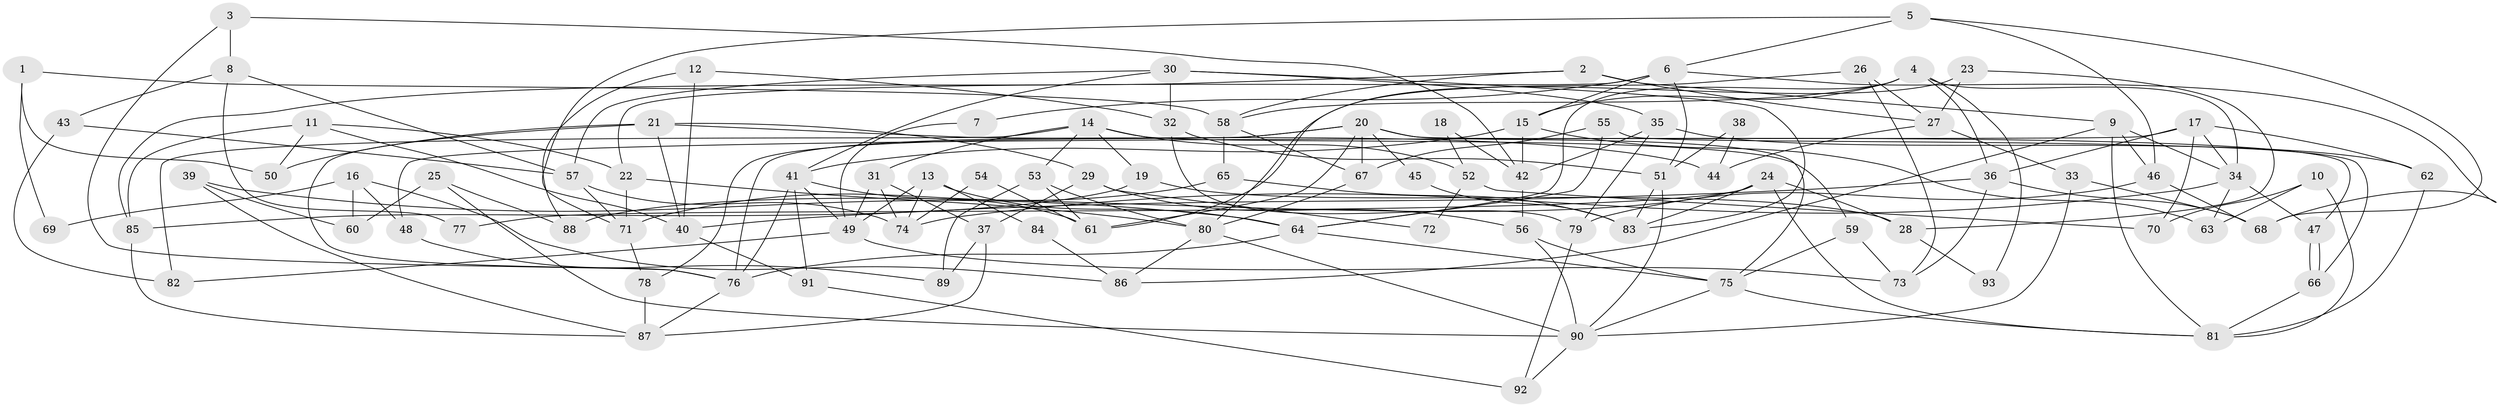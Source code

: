 // Generated by graph-tools (version 1.1) at 2025/50/03/09/25 04:50:58]
// undirected, 93 vertices, 186 edges
graph export_dot {
graph [start="1"]
  node [color=gray90,style=filled];
  1;
  2;
  3;
  4;
  5;
  6;
  7;
  8;
  9;
  10;
  11;
  12;
  13;
  14;
  15;
  16;
  17;
  18;
  19;
  20;
  21;
  22;
  23;
  24;
  25;
  26;
  27;
  28;
  29;
  30;
  31;
  32;
  33;
  34;
  35;
  36;
  37;
  38;
  39;
  40;
  41;
  42;
  43;
  44;
  45;
  46;
  47;
  48;
  49;
  50;
  51;
  52;
  53;
  54;
  55;
  56;
  57;
  58;
  59;
  60;
  61;
  62;
  63;
  64;
  65;
  66;
  67;
  68;
  69;
  70;
  71;
  72;
  73;
  74;
  75;
  76;
  77;
  78;
  79;
  80;
  81;
  82;
  83;
  84;
  85;
  86;
  87;
  88;
  89;
  90;
  91;
  92;
  93;
  1 -- 58;
  1 -- 50;
  1 -- 69;
  2 -- 58;
  2 -- 27;
  2 -- 9;
  2 -- 85;
  3 -- 8;
  3 -- 42;
  3 -- 76;
  4 -- 15;
  4 -- 34;
  4 -- 36;
  4 -- 58;
  4 -- 64;
  4 -- 93;
  5 -- 71;
  5 -- 46;
  5 -- 6;
  5 -- 68;
  6 -- 68;
  6 -- 7;
  6 -- 15;
  6 -- 22;
  6 -- 51;
  7 -- 49;
  8 -- 43;
  8 -- 57;
  8 -- 77;
  9 -- 34;
  9 -- 46;
  9 -- 81;
  9 -- 86;
  10 -- 81;
  10 -- 63;
  10 -- 70;
  11 -- 85;
  11 -- 22;
  11 -- 40;
  11 -- 50;
  12 -- 32;
  12 -- 40;
  12 -- 88;
  13 -- 74;
  13 -- 64;
  13 -- 49;
  13 -- 84;
  14 -- 31;
  14 -- 53;
  14 -- 19;
  14 -- 52;
  14 -- 59;
  14 -- 82;
  15 -- 42;
  15 -- 41;
  15 -- 63;
  16 -- 86;
  16 -- 60;
  16 -- 48;
  16 -- 69;
  17 -- 62;
  17 -- 36;
  17 -- 34;
  17 -- 48;
  17 -- 70;
  18 -- 52;
  18 -- 42;
  19 -- 85;
  19 -- 28;
  20 -- 76;
  20 -- 67;
  20 -- 45;
  20 -- 47;
  20 -- 61;
  20 -- 75;
  20 -- 78;
  21 -- 40;
  21 -- 76;
  21 -- 29;
  21 -- 44;
  21 -- 50;
  22 -- 80;
  22 -- 71;
  23 -- 28;
  23 -- 61;
  23 -- 27;
  24 -- 83;
  24 -- 81;
  24 -- 28;
  24 -- 77;
  24 -- 88;
  25 -- 88;
  25 -- 90;
  25 -- 60;
  26 -- 73;
  26 -- 80;
  26 -- 27;
  27 -- 33;
  27 -- 44;
  28 -- 93;
  29 -- 56;
  29 -- 37;
  29 -- 72;
  30 -- 41;
  30 -- 32;
  30 -- 35;
  30 -- 57;
  30 -- 83;
  31 -- 49;
  31 -- 74;
  31 -- 37;
  32 -- 79;
  32 -- 51;
  33 -- 68;
  33 -- 90;
  34 -- 47;
  34 -- 63;
  34 -- 74;
  35 -- 79;
  35 -- 42;
  35 -- 62;
  36 -- 73;
  36 -- 40;
  36 -- 68;
  37 -- 87;
  37 -- 89;
  38 -- 51;
  38 -- 44;
  39 -- 87;
  39 -- 64;
  39 -- 60;
  40 -- 91;
  41 -- 76;
  41 -- 49;
  41 -- 61;
  41 -- 91;
  42 -- 56;
  43 -- 57;
  43 -- 82;
  45 -- 83;
  46 -- 68;
  46 -- 79;
  47 -- 66;
  47 -- 66;
  48 -- 89;
  49 -- 73;
  49 -- 82;
  51 -- 90;
  51 -- 83;
  52 -- 70;
  52 -- 72;
  53 -- 61;
  53 -- 89;
  53 -- 80;
  54 -- 61;
  54 -- 74;
  55 -- 67;
  55 -- 66;
  55 -- 64;
  56 -- 90;
  56 -- 75;
  57 -- 71;
  57 -- 74;
  58 -- 65;
  58 -- 67;
  59 -- 75;
  59 -- 73;
  62 -- 81;
  64 -- 75;
  64 -- 76;
  65 -- 83;
  65 -- 71;
  66 -- 81;
  67 -- 80;
  71 -- 78;
  75 -- 81;
  75 -- 90;
  76 -- 87;
  78 -- 87;
  79 -- 92;
  80 -- 90;
  80 -- 86;
  84 -- 86;
  85 -- 87;
  90 -- 92;
  91 -- 92;
}

